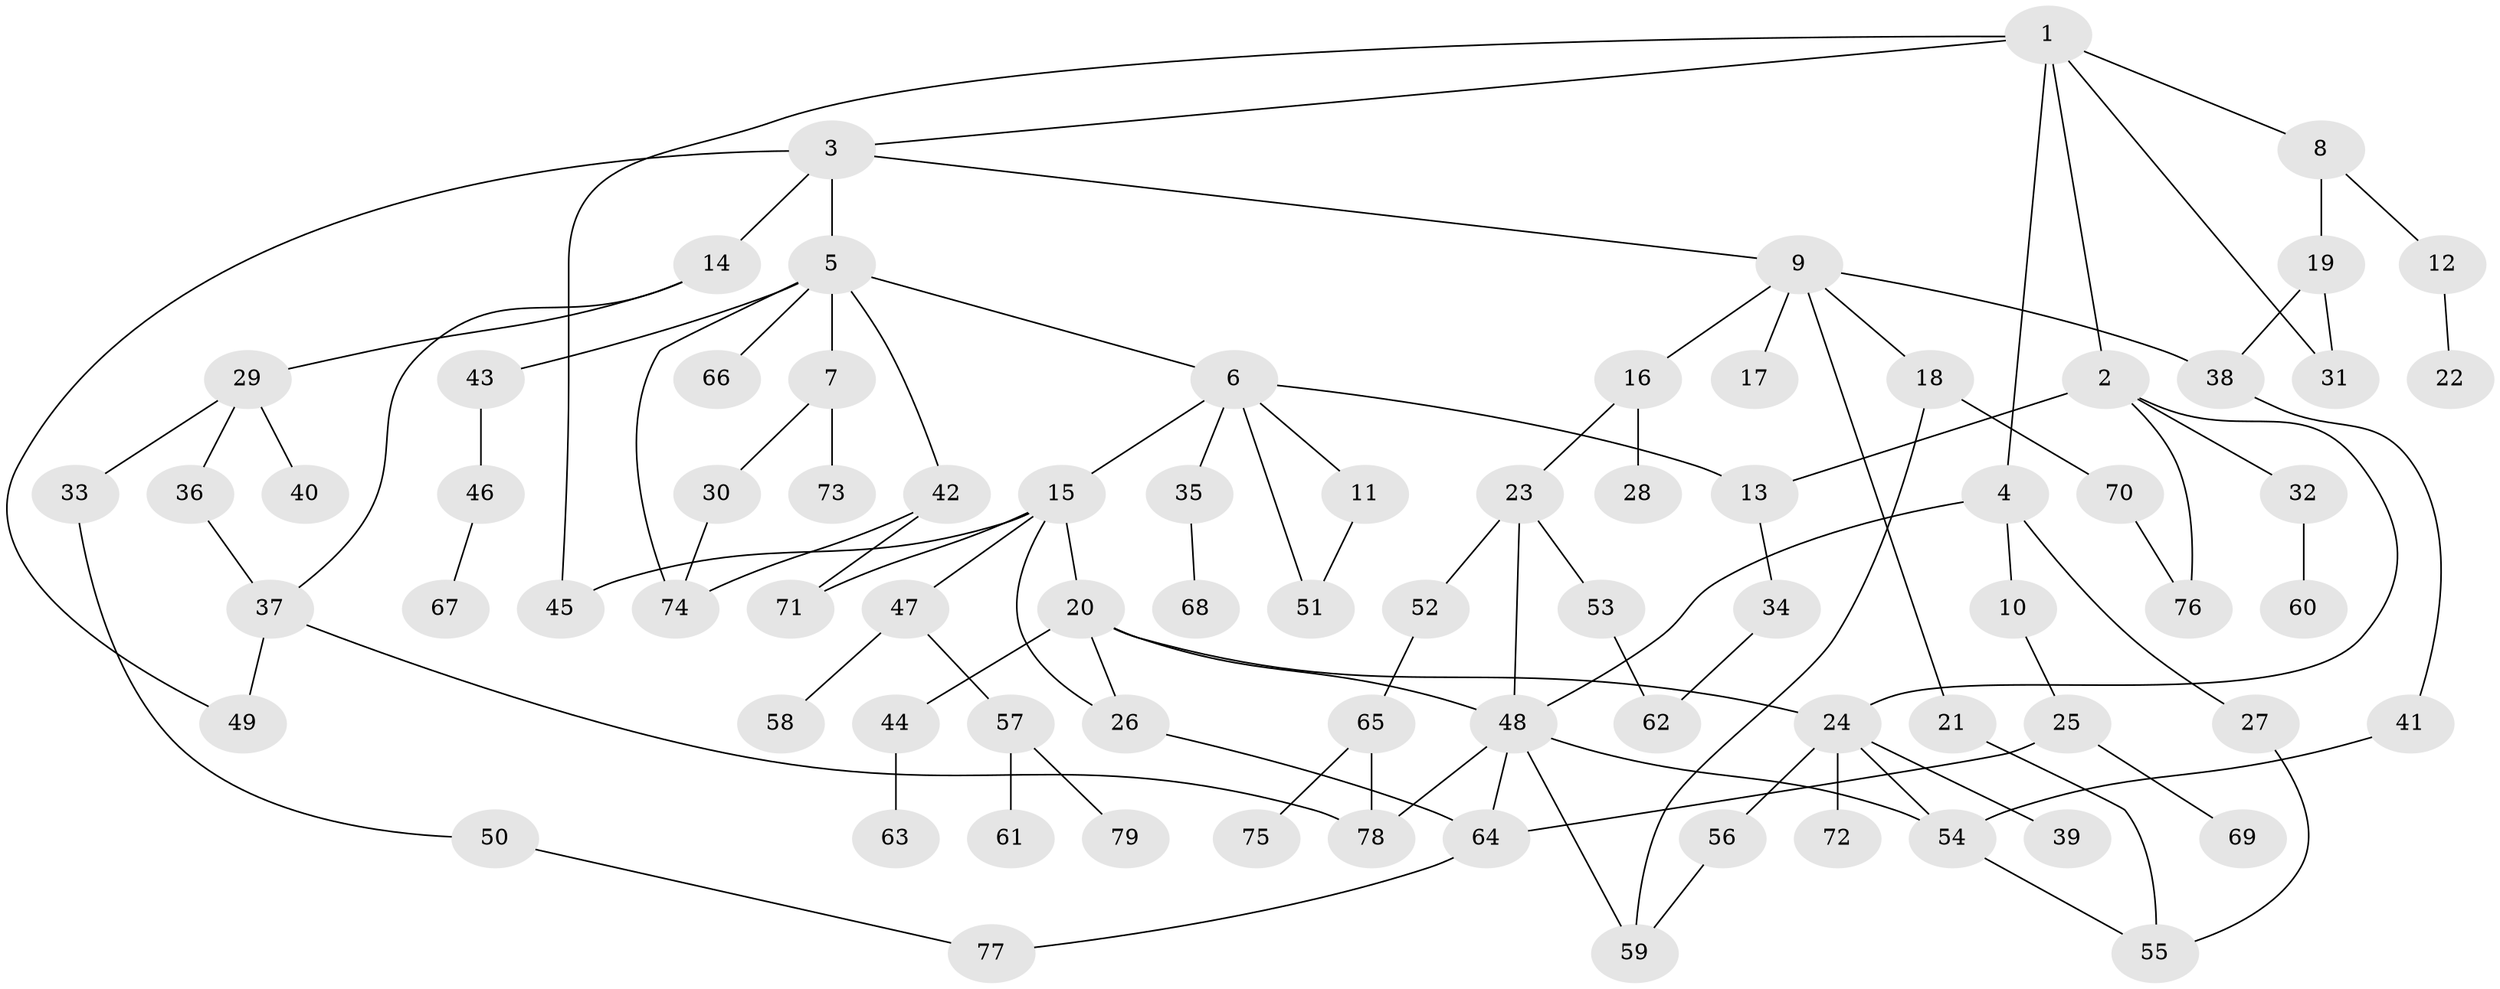 // Generated by graph-tools (version 1.1) at 2025/25/03/09/25 03:25:30]
// undirected, 79 vertices, 105 edges
graph export_dot {
graph [start="1"]
  node [color=gray90,style=filled];
  1;
  2;
  3;
  4;
  5;
  6;
  7;
  8;
  9;
  10;
  11;
  12;
  13;
  14;
  15;
  16;
  17;
  18;
  19;
  20;
  21;
  22;
  23;
  24;
  25;
  26;
  27;
  28;
  29;
  30;
  31;
  32;
  33;
  34;
  35;
  36;
  37;
  38;
  39;
  40;
  41;
  42;
  43;
  44;
  45;
  46;
  47;
  48;
  49;
  50;
  51;
  52;
  53;
  54;
  55;
  56;
  57;
  58;
  59;
  60;
  61;
  62;
  63;
  64;
  65;
  66;
  67;
  68;
  69;
  70;
  71;
  72;
  73;
  74;
  75;
  76;
  77;
  78;
  79;
  1 -- 2;
  1 -- 3;
  1 -- 4;
  1 -- 8;
  1 -- 31;
  1 -- 45;
  2 -- 24;
  2 -- 32;
  2 -- 76;
  2 -- 13;
  3 -- 5;
  3 -- 9;
  3 -- 14;
  3 -- 49;
  4 -- 10;
  4 -- 27;
  4 -- 48;
  5 -- 6;
  5 -- 7;
  5 -- 42;
  5 -- 43;
  5 -- 66;
  5 -- 74;
  6 -- 11;
  6 -- 13;
  6 -- 15;
  6 -- 35;
  6 -- 51;
  7 -- 30;
  7 -- 73;
  8 -- 12;
  8 -- 19;
  9 -- 16;
  9 -- 17;
  9 -- 18;
  9 -- 21;
  9 -- 38;
  10 -- 25;
  11 -- 51;
  12 -- 22;
  13 -- 34;
  14 -- 29;
  14 -- 37;
  15 -- 20;
  15 -- 26;
  15 -- 47;
  15 -- 71;
  15 -- 45;
  16 -- 23;
  16 -- 28;
  18 -- 59;
  18 -- 70;
  19 -- 38;
  19 -- 31;
  20 -- 44;
  20 -- 48;
  20 -- 26;
  20 -- 24;
  21 -- 55;
  23 -- 52;
  23 -- 53;
  23 -- 48;
  24 -- 39;
  24 -- 54;
  24 -- 56;
  24 -- 72;
  25 -- 64;
  25 -- 69;
  26 -- 64;
  27 -- 55;
  29 -- 33;
  29 -- 36;
  29 -- 40;
  30 -- 74;
  32 -- 60;
  33 -- 50;
  34 -- 62;
  35 -- 68;
  36 -- 37;
  37 -- 49;
  37 -- 78;
  38 -- 41;
  41 -- 54;
  42 -- 74;
  42 -- 71;
  43 -- 46;
  44 -- 63;
  46 -- 67;
  47 -- 57;
  47 -- 58;
  48 -- 78;
  48 -- 59;
  48 -- 64;
  48 -- 54;
  50 -- 77;
  52 -- 65;
  53 -- 62;
  54 -- 55;
  56 -- 59;
  57 -- 61;
  57 -- 79;
  64 -- 77;
  65 -- 75;
  65 -- 78;
  70 -- 76;
}
